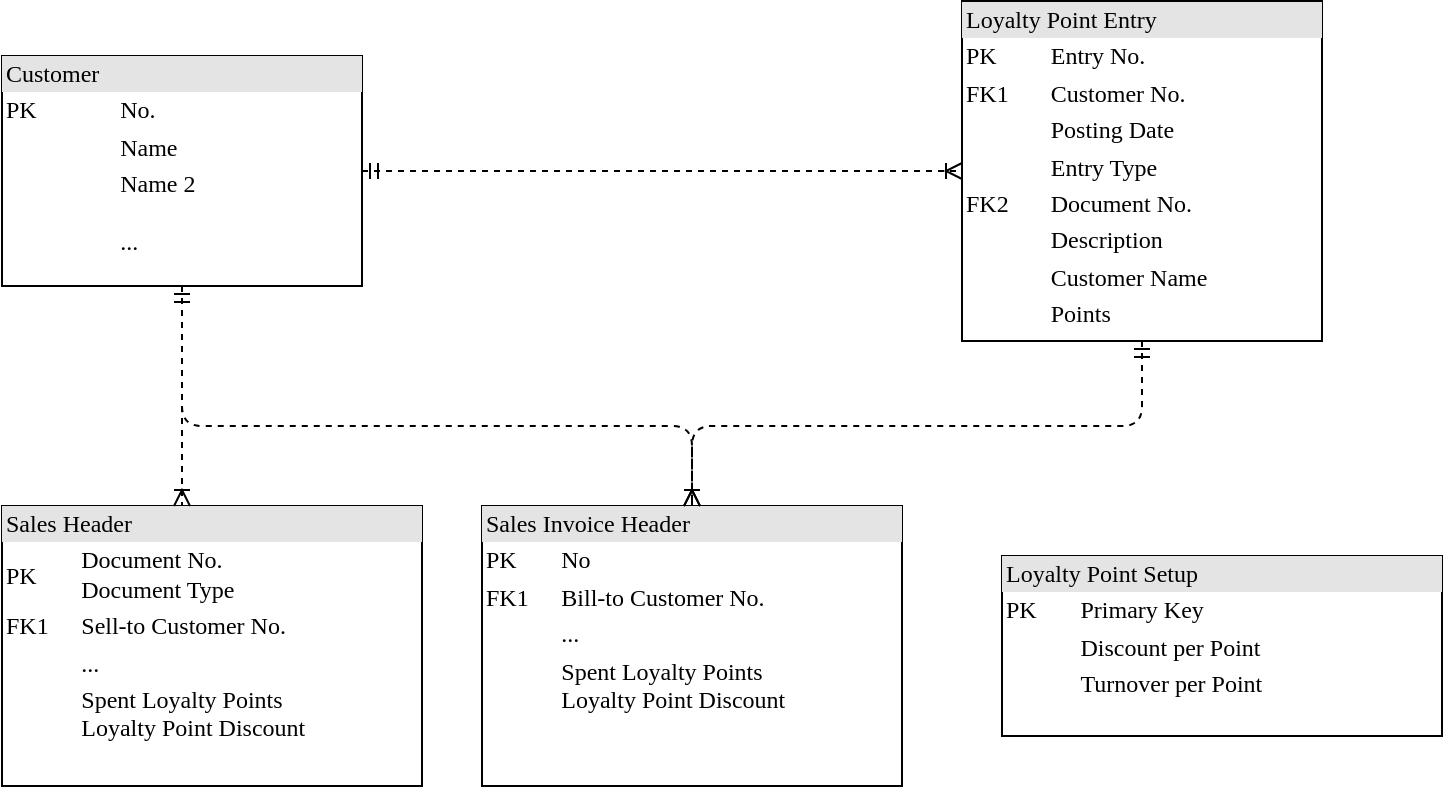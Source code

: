 <mxfile version="10.6.8" type="device"><diagram name="Page-1" id="2ca16b54-16f6-2749-3443-fa8db7711227"><mxGraphModel dx="752" dy="544" grid="1" gridSize="10" guides="1" tooltips="1" connect="1" arrows="1" fold="1" page="1" pageScale="1" pageWidth="1100" pageHeight="850" background="#ffffff" math="0" shadow="0"><root><mxCell id="0"/><mxCell id="1" parent="0"/><mxCell id="2ed32ef02a7f4228-1" value="&lt;div style=&quot;box-sizing: border-box ; width: 100% ; background: #e4e4e4 ; padding: 2px&quot;&gt;Customer&lt;/div&gt;&lt;table style=&quot;width: 100% ; font-size: 1em&quot; cellpadding=&quot;2&quot; cellspacing=&quot;0&quot;&gt;&lt;tbody&gt;&lt;tr&gt;&lt;td&gt;PK&lt;/td&gt;&lt;td&gt;No.&lt;/td&gt;&lt;/tr&gt;&lt;tr&gt;&lt;td&gt;&lt;br&gt;&lt;/td&gt;&lt;td&gt;Name&lt;/td&gt;&lt;/tr&gt;&lt;tr&gt;&lt;td&gt;&lt;/td&gt;&lt;td&gt;Name 2&lt;br&gt;&lt;br&gt;...&lt;br&gt;&lt;/td&gt;&lt;/tr&gt;&lt;/tbody&gt;&lt;/table&gt;" style="verticalAlign=top;align=left;overflow=fill;html=1;rounded=0;shadow=0;comic=0;labelBackgroundColor=none;strokeColor=#000000;strokeWidth=1;fillColor=#ffffff;fontFamily=Verdana;fontSize=12;fontColor=#000000;" parent="1" vertex="1"><mxGeometry x="20" y="45" width="180" height="115" as="geometry"/></mxCell><mxCell id="2ed32ef02a7f4228-17" style="edgeStyle=orthogonalEdgeStyle;html=1;entryX=0;entryY=0.5;labelBackgroundColor=none;startArrow=ERmandOne;endArrow=ERoneToMany;fontFamily=Verdana;fontSize=12;align=left;dashed=1;exitX=1;exitY=0.5;exitDx=0;exitDy=0;entryDx=0;entryDy=0;" parent="1" source="2ed32ef02a7f4228-1" target="2ed32ef02a7f4228-8" edge="1"><mxGeometry relative="1" as="geometry"/></mxCell><mxCell id="2ed32ef02a7f4228-8" value="&lt;div style=&quot;box-sizing: border-box ; width: 100% ; background: #e4e4e4 ; padding: 2px&quot;&gt;Loyalty Point Entry&lt;/div&gt;&lt;table style=&quot;width: 100% ; font-size: 1em&quot; cellpadding=&quot;2&quot; cellspacing=&quot;0&quot;&gt;&lt;tbody&gt;&lt;tr&gt;&lt;td&gt;PK&lt;/td&gt;&lt;td&gt;Entry No.&lt;/td&gt;&lt;/tr&gt;&lt;tr&gt;&lt;td&gt;FK1&lt;/td&gt;&lt;td&gt;Customer No.&lt;/td&gt;&lt;/tr&gt;&lt;tr&gt;&lt;td&gt;&lt;/td&gt;&lt;td&gt;Posting Date&lt;/td&gt;&lt;/tr&gt;&lt;tr&gt;&lt;td&gt;&lt;br&gt;&lt;/td&gt;&lt;td&gt;Entry Type&lt;br&gt;&lt;/td&gt;&lt;/tr&gt;&lt;tr&gt;&lt;td&gt;FK2&lt;/td&gt;&lt;td&gt;Document No.&lt;br&gt;&lt;/td&gt;&lt;/tr&gt;&lt;tr&gt;&lt;td&gt;&lt;br&gt;&lt;/td&gt;&lt;td&gt;Description&lt;br&gt;&lt;/td&gt;&lt;/tr&gt;&lt;tr&gt;&lt;td&gt;&lt;br&gt;&lt;/td&gt;&lt;td&gt;Customer Name&lt;br&gt;&lt;/td&gt;&lt;/tr&gt;&lt;tr&gt;&lt;td&gt;&lt;br&gt;&lt;/td&gt;&lt;td&gt;Points&lt;br&gt;&lt;/td&gt;&lt;/tr&gt;&lt;tr&gt;&lt;td&gt;&lt;/td&gt;&lt;td&gt;&lt;/td&gt;&lt;/tr&gt;&lt;/tbody&gt;&lt;/table&gt;" style="verticalAlign=top;align=left;overflow=fill;html=1;rounded=0;shadow=0;comic=0;labelBackgroundColor=none;strokeColor=#000000;strokeWidth=1;fillColor=#ffffff;fontFamily=Verdana;fontSize=12;fontColor=#000000;" parent="1" vertex="1"><mxGeometry x="500" y="17.5" width="180" height="170" as="geometry"/></mxCell><mxCell id="pwz2YxFfDUEqo4G918HA-8" value="&lt;div style=&quot;box-sizing: border-box ; width: 100% ; background: #e4e4e4 ; padding: 2px&quot;&gt;Sales Header&lt;/div&gt;&lt;table style=&quot;width: 100% ; font-size: 1em&quot; cellpadding=&quot;2&quot; cellspacing=&quot;0&quot;&gt;&lt;tbody&gt;&lt;tr&gt;&lt;td&gt;PK&lt;/td&gt;&lt;td&gt;Document No.&lt;br&gt;Document Type&lt;/td&gt;&lt;/tr&gt;&lt;tr&gt;&lt;td&gt;FK1&lt;/td&gt;&lt;td&gt;Sell-to Customer No.&lt;/td&gt;&lt;/tr&gt;&lt;tr&gt;&lt;td&gt;&lt;br&gt;&lt;/td&gt;&lt;td&gt;...&lt;/td&gt;&lt;/tr&gt;&lt;tr&gt;&lt;td&gt;&lt;br&gt;&lt;/td&gt;&lt;td&gt;Spent Loyalty Points&lt;br&gt;Loyalty Point Discount&lt;/td&gt;&lt;/tr&gt;&lt;tr&gt;&lt;td&gt;&lt;/td&gt;&lt;td&gt;&lt;/td&gt;&lt;/tr&gt;&lt;/tbody&gt;&lt;/table&gt;" style="verticalAlign=top;align=left;overflow=fill;html=1;rounded=0;shadow=0;comic=0;labelBackgroundColor=none;strokeColor=#000000;strokeWidth=1;fillColor=#ffffff;fontFamily=Verdana;fontSize=12;fontColor=#000000;" parent="1" vertex="1"><mxGeometry x="20" y="270" width="210" height="140" as="geometry"/></mxCell><mxCell id="pwz2YxFfDUEqo4G918HA-5" value="&lt;div style=&quot;box-sizing: border-box ; width: 100% ; background: #e4e4e4 ; padding: 2px&quot;&gt;&lt;font face=&quot;Verdana&quot;&gt;Loyalty Point Setup&lt;/font&gt;&lt;/div&gt;&lt;table style=&quot;width: 100% ; font-size: 1em&quot; cellpadding=&quot;2&quot; cellspacing=&quot;0&quot;&gt;&lt;tbody&gt;&lt;tr&gt;&lt;td&gt;&lt;font face=&quot;Verdana&quot;&gt;PK&lt;/font&gt;&lt;/td&gt;&lt;td&gt;&lt;font face=&quot;Verdana&quot;&gt;Primary Key&lt;/font&gt;&lt;/td&gt;&lt;/tr&gt;&lt;tr&gt;&lt;td&gt;&lt;font face=&quot;Verdana&quot;&gt;&lt;br&gt;&lt;/font&gt;&lt;/td&gt;&lt;td&gt;&lt;font face=&quot;Verdana&quot;&gt;Discount per Point&lt;/font&gt;&lt;/td&gt;&lt;/tr&gt;&lt;tr&gt;&lt;td&gt;&lt;/td&gt;&lt;td&gt;&lt;font face=&quot;Verdana&quot;&gt;Turnover per Point&lt;/font&gt;&lt;/td&gt;&lt;/tr&gt;&lt;/tbody&gt;&lt;/table&gt;" style="verticalAlign=top;align=left;overflow=fill;html=1;" parent="1" vertex="1"><mxGeometry x="520" y="295" width="220" height="90" as="geometry"/></mxCell><mxCell id="pwz2YxFfDUEqo4G918HA-7" style="edgeStyle=orthogonalEdgeStyle;html=1;labelBackgroundColor=none;startArrow=ERmandOne;endArrow=ERoneToMany;fontFamily=Verdana;fontSize=12;align=left;dashed=1;exitX=0.5;exitY=1;exitDx=0;exitDy=0;" parent="1" source="2ed32ef02a7f4228-1" target="pwz2YxFfDUEqo4G918HA-8" edge="1"><mxGeometry relative="1" as="geometry"><mxPoint x="210" y="113" as="sourcePoint"/><mxPoint x="90" y="370" as="targetPoint"/><Array as="points"><mxPoint x="110" y="280"/></Array></mxGeometry></mxCell><mxCell id="pwz2YxFfDUEqo4G918HA-10" value="&lt;div style=&quot;box-sizing: border-box ; width: 100% ; background: #e4e4e4 ; padding: 2px&quot;&gt;Sales Invoice Header&lt;/div&gt;&lt;table style=&quot;width: 100% ; font-size: 1em&quot; cellpadding=&quot;2&quot; cellspacing=&quot;0&quot;&gt;&lt;tbody&gt;&lt;tr&gt;&lt;td&gt;PK&lt;/td&gt;&lt;td&gt;No&lt;br&gt;&lt;/td&gt;&lt;/tr&gt;&lt;tr&gt;&lt;td&gt;FK1&lt;/td&gt;&lt;td&gt;Bill-to Customer No.&lt;/td&gt;&lt;/tr&gt;&lt;tr&gt;&lt;td&gt;&lt;br&gt;&lt;/td&gt;&lt;td&gt;...&lt;/td&gt;&lt;/tr&gt;&lt;tr&gt;&lt;td&gt;&lt;br&gt;&lt;/td&gt;&lt;td&gt;Spent Loyalty Points&lt;br&gt;Loyalty Point Discount&lt;/td&gt;&lt;/tr&gt;&lt;tr&gt;&lt;td&gt;&lt;/td&gt;&lt;td&gt;&lt;/td&gt;&lt;/tr&gt;&lt;/tbody&gt;&lt;/table&gt;" style="verticalAlign=top;align=left;overflow=fill;html=1;rounded=0;shadow=0;comic=0;labelBackgroundColor=none;strokeColor=#000000;strokeWidth=1;fillColor=#ffffff;fontFamily=Verdana;fontSize=12;fontColor=#000000;" parent="1" vertex="1"><mxGeometry x="260" y="270" width="210" height="140" as="geometry"/></mxCell><mxCell id="pwz2YxFfDUEqo4G918HA-11" style="edgeStyle=orthogonalEdgeStyle;html=1;labelBackgroundColor=none;startArrow=ERmandOne;endArrow=ERoneToMany;fontFamily=Verdana;fontSize=12;align=left;dashed=1;exitX=0.5;exitY=1;exitDx=0;exitDy=0;entryX=0.5;entryY=0;entryDx=0;entryDy=0;" parent="1" source="2ed32ef02a7f4228-1" target="pwz2YxFfDUEqo4G918HA-10" edge="1"><mxGeometry relative="1" as="geometry"><mxPoint x="244.5" y="180" as="sourcePoint"/><mxPoint x="244.5" y="290" as="targetPoint"/><Array as="points"><mxPoint x="110" y="230"/><mxPoint x="365" y="230"/></Array></mxGeometry></mxCell><mxCell id="pwz2YxFfDUEqo4G918HA-12" style="edgeStyle=orthogonalEdgeStyle;html=1;labelBackgroundColor=none;startArrow=ERmandOne;endArrow=ERoneToMany;fontFamily=Verdana;fontSize=12;align=left;dashed=1;exitX=0.5;exitY=1;exitDx=0;exitDy=0;entryX=0.5;entryY=0;entryDx=0;entryDy=0;" parent="1" source="2ed32ef02a7f4228-8" target="pwz2YxFfDUEqo4G918HA-10" edge="1"><mxGeometry relative="1" as="geometry"><mxPoint x="120" y="170" as="sourcePoint"/><mxPoint x="430" y="240" as="targetPoint"/><Array as="points"><mxPoint x="590" y="230"/><mxPoint x="365" y="230"/></Array></mxGeometry></mxCell></root></mxGraphModel></diagram></mxfile>